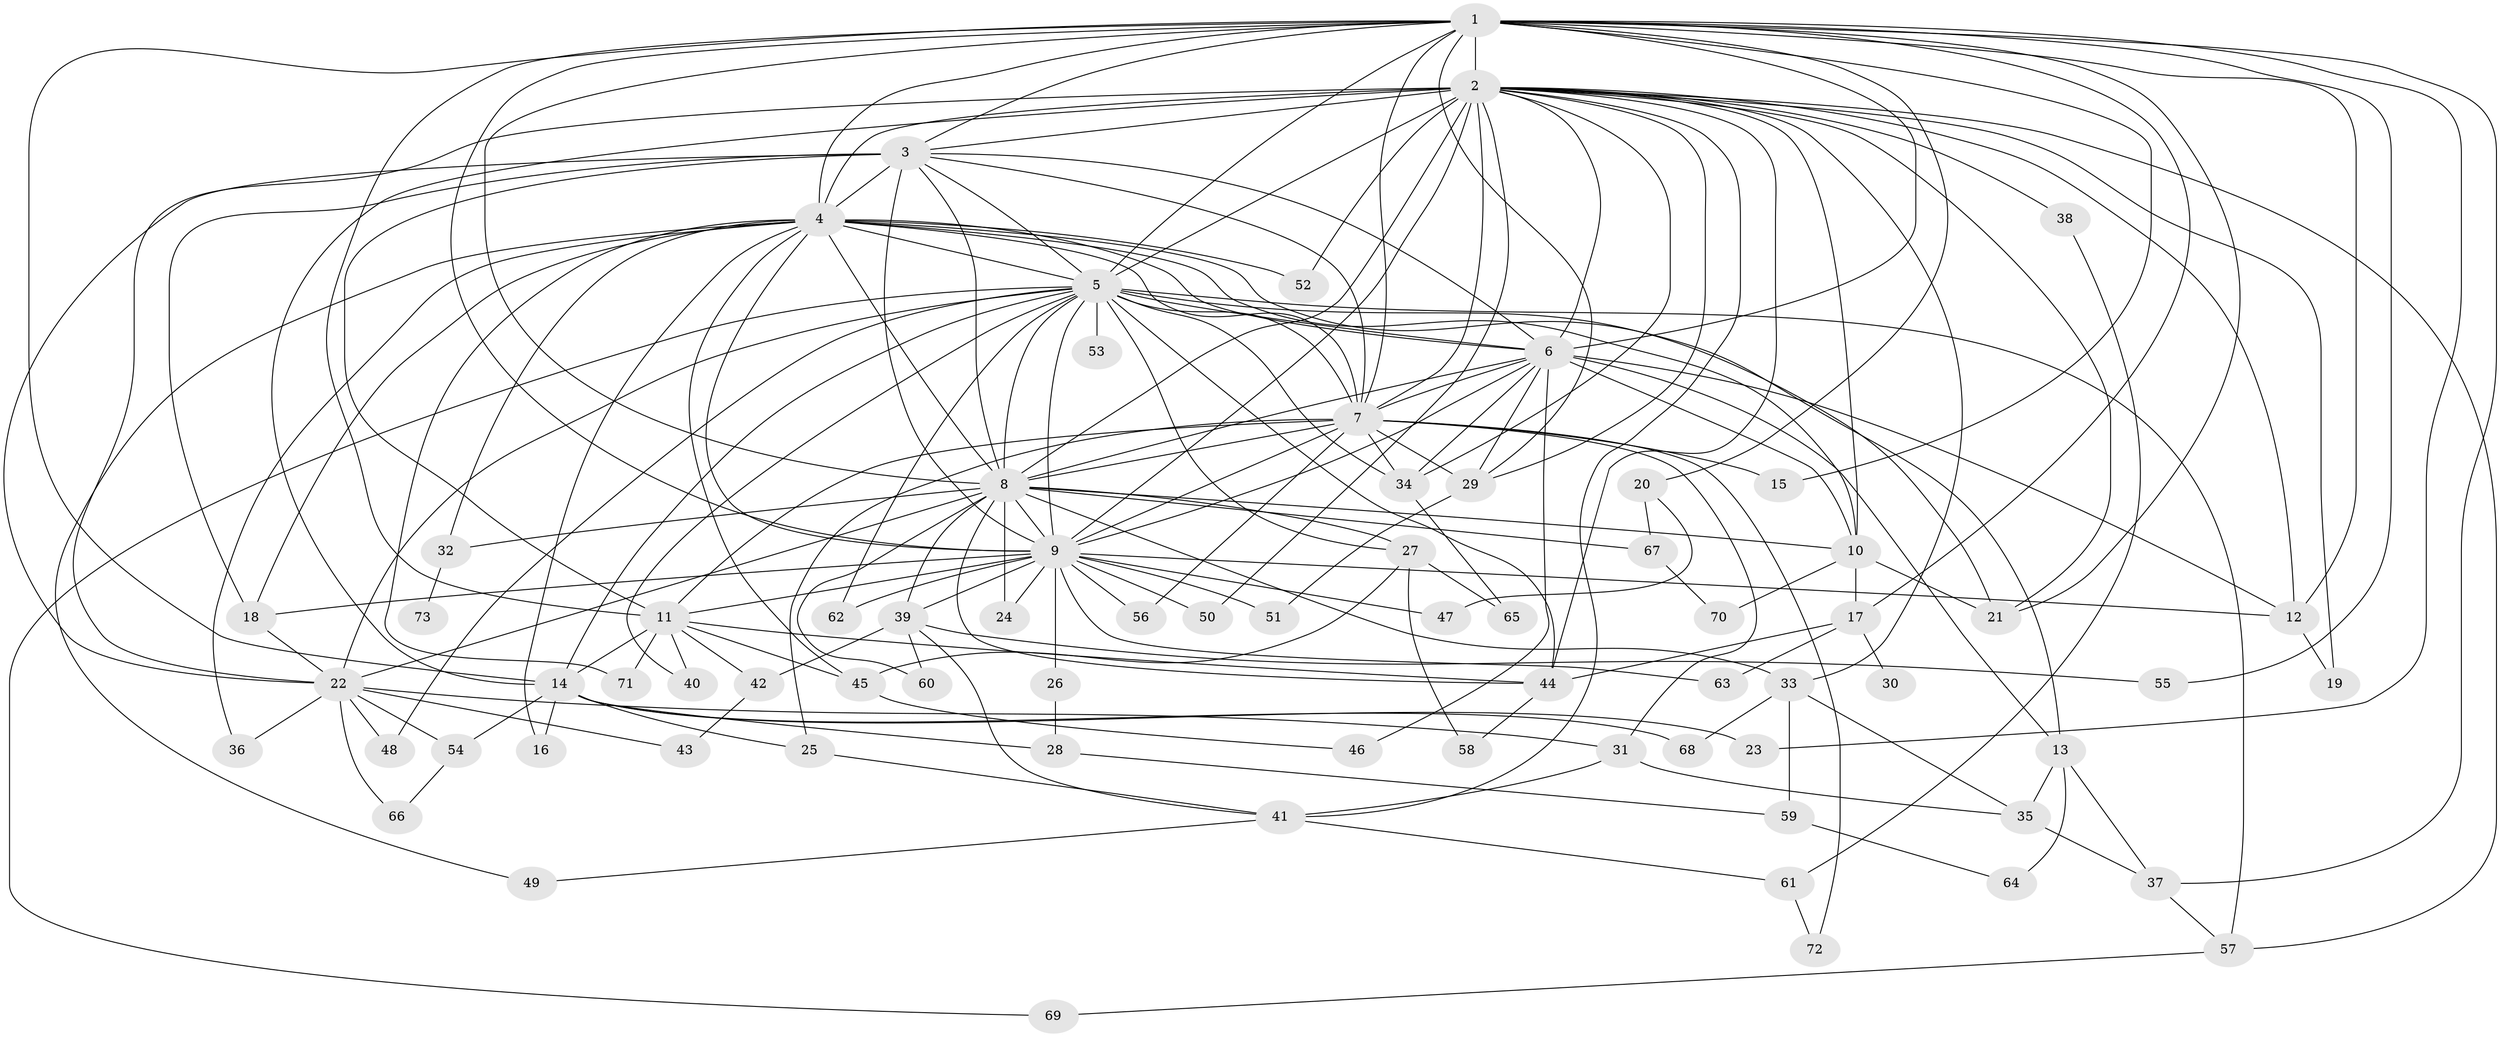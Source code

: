 // original degree distribution, {25: 0.016666666666666666, 17: 0.008333333333333333, 18: 0.016666666666666666, 23: 0.025, 16: 0.008333333333333333, 26: 0.008333333333333333, 6: 0.03333333333333333, 2: 0.525, 3: 0.18333333333333332, 4: 0.10833333333333334, 5: 0.05, 10: 0.008333333333333333, 8: 0.008333333333333333}
// Generated by graph-tools (version 1.1) at 2025/49/03/04/25 22:49:57]
// undirected, 73 vertices, 185 edges
graph export_dot {
  node [color=gray90,style=filled];
  1;
  2;
  3;
  4;
  5;
  6;
  7;
  8;
  9;
  10;
  11;
  12;
  13;
  14;
  15;
  16;
  17;
  18;
  19;
  20;
  21;
  22;
  23;
  24;
  25;
  26;
  27;
  28;
  29;
  30;
  31;
  32;
  33;
  34;
  35;
  36;
  37;
  38;
  39;
  40;
  41;
  42;
  43;
  44;
  45;
  46;
  47;
  48;
  49;
  50;
  51;
  52;
  53;
  54;
  55;
  56;
  57;
  58;
  59;
  60;
  61;
  62;
  63;
  64;
  65;
  66;
  67;
  68;
  69;
  70;
  71;
  72;
  73;
  1 -- 2 [weight=16.0];
  1 -- 3 [weight=3.0];
  1 -- 4 [weight=3.0];
  1 -- 5 [weight=2.0];
  1 -- 6 [weight=3.0];
  1 -- 7 [weight=3.0];
  1 -- 8 [weight=3.0];
  1 -- 9 [weight=2.0];
  1 -- 11 [weight=1.0];
  1 -- 12 [weight=1.0];
  1 -- 14 [weight=1.0];
  1 -- 15 [weight=1.0];
  1 -- 17 [weight=1.0];
  1 -- 20 [weight=1.0];
  1 -- 21 [weight=1.0];
  1 -- 23 [weight=1.0];
  1 -- 29 [weight=1.0];
  1 -- 37 [weight=1.0];
  1 -- 55 [weight=1.0];
  2 -- 3 [weight=1.0];
  2 -- 4 [weight=2.0];
  2 -- 5 [weight=2.0];
  2 -- 6 [weight=1.0];
  2 -- 7 [weight=1.0];
  2 -- 8 [weight=2.0];
  2 -- 9 [weight=2.0];
  2 -- 10 [weight=1.0];
  2 -- 12 [weight=1.0];
  2 -- 14 [weight=1.0];
  2 -- 19 [weight=1.0];
  2 -- 21 [weight=1.0];
  2 -- 22 [weight=1.0];
  2 -- 29 [weight=1.0];
  2 -- 33 [weight=1.0];
  2 -- 34 [weight=1.0];
  2 -- 38 [weight=1.0];
  2 -- 41 [weight=1.0];
  2 -- 44 [weight=1.0];
  2 -- 50 [weight=1.0];
  2 -- 52 [weight=1.0];
  2 -- 57 [weight=1.0];
  3 -- 4 [weight=1.0];
  3 -- 5 [weight=1.0];
  3 -- 6 [weight=1.0];
  3 -- 7 [weight=1.0];
  3 -- 8 [weight=1.0];
  3 -- 9 [weight=1.0];
  3 -- 11 [weight=6.0];
  3 -- 18 [weight=1.0];
  3 -- 22 [weight=1.0];
  4 -- 5 [weight=2.0];
  4 -- 6 [weight=1.0];
  4 -- 7 [weight=1.0];
  4 -- 8 [weight=1.0];
  4 -- 9 [weight=2.0];
  4 -- 10 [weight=1.0];
  4 -- 13 [weight=1.0];
  4 -- 16 [weight=1.0];
  4 -- 18 [weight=1.0];
  4 -- 32 [weight=1.0];
  4 -- 36 [weight=1.0];
  4 -- 45 [weight=1.0];
  4 -- 49 [weight=1.0];
  4 -- 52 [weight=1.0];
  4 -- 71 [weight=1.0];
  5 -- 6 [weight=1.0];
  5 -- 7 [weight=1.0];
  5 -- 8 [weight=1.0];
  5 -- 9 [weight=1.0];
  5 -- 14 [weight=1.0];
  5 -- 21 [weight=1.0];
  5 -- 22 [weight=1.0];
  5 -- 27 [weight=1.0];
  5 -- 34 [weight=1.0];
  5 -- 40 [weight=1.0];
  5 -- 44 [weight=1.0];
  5 -- 48 [weight=1.0];
  5 -- 53 [weight=1.0];
  5 -- 57 [weight=1.0];
  5 -- 62 [weight=1.0];
  5 -- 69 [weight=1.0];
  6 -- 7 [weight=1.0];
  6 -- 8 [weight=1.0];
  6 -- 9 [weight=1.0];
  6 -- 10 [weight=1.0];
  6 -- 12 [weight=1.0];
  6 -- 13 [weight=1.0];
  6 -- 29 [weight=1.0];
  6 -- 34 [weight=1.0];
  6 -- 46 [weight=1.0];
  7 -- 8 [weight=1.0];
  7 -- 9 [weight=1.0];
  7 -- 11 [weight=1.0];
  7 -- 15 [weight=1.0];
  7 -- 25 [weight=1.0];
  7 -- 29 [weight=1.0];
  7 -- 31 [weight=1.0];
  7 -- 34 [weight=1.0];
  7 -- 56 [weight=1.0];
  7 -- 72 [weight=1.0];
  8 -- 9 [weight=2.0];
  8 -- 10 [weight=1.0];
  8 -- 22 [weight=1.0];
  8 -- 24 [weight=1.0];
  8 -- 27 [weight=1.0];
  8 -- 32 [weight=1.0];
  8 -- 33 [weight=1.0];
  8 -- 39 [weight=2.0];
  8 -- 44 [weight=1.0];
  8 -- 60 [weight=1.0];
  8 -- 67 [weight=1.0];
  9 -- 11 [weight=1.0];
  9 -- 12 [weight=1.0];
  9 -- 18 [weight=1.0];
  9 -- 24 [weight=1.0];
  9 -- 26 [weight=1.0];
  9 -- 39 [weight=1.0];
  9 -- 47 [weight=1.0];
  9 -- 50 [weight=1.0];
  9 -- 51 [weight=1.0];
  9 -- 56 [weight=1.0];
  9 -- 62 [weight=1.0];
  9 -- 63 [weight=1.0];
  10 -- 17 [weight=1.0];
  10 -- 21 [weight=1.0];
  10 -- 70 [weight=1.0];
  11 -- 14 [weight=1.0];
  11 -- 40 [weight=1.0];
  11 -- 42 [weight=1.0];
  11 -- 44 [weight=1.0];
  11 -- 45 [weight=1.0];
  11 -- 71 [weight=1.0];
  12 -- 19 [weight=1.0];
  13 -- 35 [weight=1.0];
  13 -- 37 [weight=1.0];
  13 -- 64 [weight=1.0];
  14 -- 16 [weight=1.0];
  14 -- 23 [weight=1.0];
  14 -- 25 [weight=1.0];
  14 -- 28 [weight=1.0];
  14 -- 54 [weight=1.0];
  14 -- 68 [weight=1.0];
  17 -- 30 [weight=1.0];
  17 -- 44 [weight=1.0];
  17 -- 63 [weight=1.0];
  18 -- 22 [weight=1.0];
  20 -- 47 [weight=1.0];
  20 -- 67 [weight=1.0];
  22 -- 31 [weight=1.0];
  22 -- 36 [weight=1.0];
  22 -- 43 [weight=1.0];
  22 -- 48 [weight=1.0];
  22 -- 54 [weight=1.0];
  22 -- 66 [weight=1.0];
  25 -- 41 [weight=1.0];
  26 -- 28 [weight=1.0];
  27 -- 45 [weight=1.0];
  27 -- 58 [weight=1.0];
  27 -- 65 [weight=1.0];
  28 -- 59 [weight=1.0];
  29 -- 51 [weight=1.0];
  31 -- 35 [weight=1.0];
  31 -- 41 [weight=1.0];
  32 -- 73 [weight=1.0];
  33 -- 35 [weight=1.0];
  33 -- 59 [weight=1.0];
  33 -- 68 [weight=1.0];
  34 -- 65 [weight=1.0];
  35 -- 37 [weight=1.0];
  37 -- 57 [weight=1.0];
  38 -- 61 [weight=1.0];
  39 -- 41 [weight=1.0];
  39 -- 42 [weight=1.0];
  39 -- 55 [weight=1.0];
  39 -- 60 [weight=1.0];
  41 -- 49 [weight=1.0];
  41 -- 61 [weight=1.0];
  42 -- 43 [weight=1.0];
  44 -- 58 [weight=1.0];
  45 -- 46 [weight=1.0];
  54 -- 66 [weight=1.0];
  57 -- 69 [weight=1.0];
  59 -- 64 [weight=1.0];
  61 -- 72 [weight=1.0];
  67 -- 70 [weight=1.0];
}
